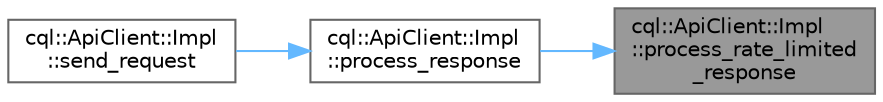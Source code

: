 digraph "cql::ApiClient::Impl::process_rate_limited_response"
{
 // INTERACTIVE_SVG=YES
 // LATEX_PDF_SIZE
  bgcolor="transparent";
  edge [fontname=Helvetica,fontsize=10,labelfontname=Helvetica,labelfontsize=10];
  node [fontname=Helvetica,fontsize=10,shape=box,height=0.2,width=0.4];
  rankdir="RL";
  Node1 [id="Node000001",label="cql::ApiClient::Impl\l::process_rate_limited\l_response",height=0.2,width=0.4,color="gray40", fillcolor="grey60", style="filled", fontcolor="black",tooltip=" "];
  Node1 -> Node2 [id="edge1_Node000001_Node000002",dir="back",color="steelblue1",style="solid",tooltip=" "];
  Node2 [id="Node000002",label="cql::ApiClient::Impl\l::process_response",height=0.2,width=0.4,color="grey40", fillcolor="white", style="filled",URL="$structcql_1_1_api_client_1_1_impl.html#a9a0b8faad3457b12027c88661ab611aa",tooltip=" "];
  Node2 -> Node3 [id="edge2_Node000002_Node000003",dir="back",color="steelblue1",style="solid",tooltip=" "];
  Node3 [id="Node000003",label="cql::ApiClient::Impl\l::send_request",height=0.2,width=0.4,color="grey40", fillcolor="white", style="filled",URL="$structcql_1_1_api_client_1_1_impl.html#aa325ae282b18a29f9d732489f18bd2ed",tooltip=" "];
}
